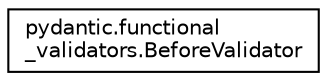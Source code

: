 digraph "Graphical Class Hierarchy"
{
 // LATEX_PDF_SIZE
  edge [fontname="Helvetica",fontsize="10",labelfontname="Helvetica",labelfontsize="10"];
  node [fontname="Helvetica",fontsize="10",shape=record];
  rankdir="LR";
  Node0 [label="pydantic.functional\l_validators.BeforeValidator",height=0.2,width=0.4,color="black", fillcolor="white", style="filled",URL="$classpydantic_1_1functional__validators_1_1BeforeValidator.html",tooltip="!! abstract \"Usage Documentation\" field before validators"];
}
